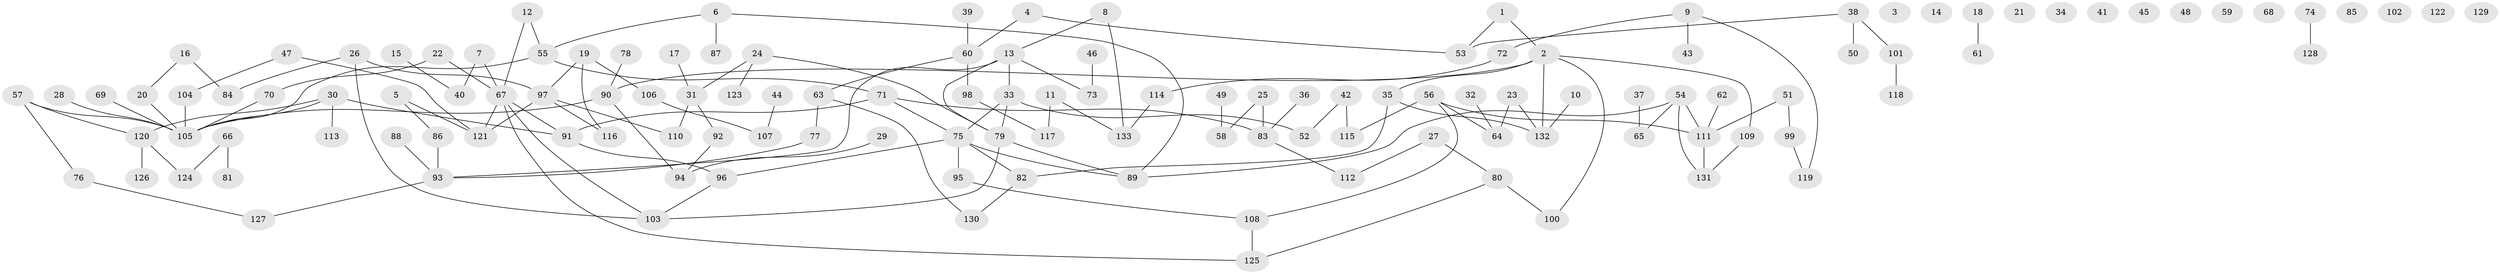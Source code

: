 // Generated by graph-tools (version 1.1) at 2025/40/03/09/25 04:40:40]
// undirected, 133 vertices, 149 edges
graph export_dot {
graph [start="1"]
  node [color=gray90,style=filled];
  1;
  2;
  3;
  4;
  5;
  6;
  7;
  8;
  9;
  10;
  11;
  12;
  13;
  14;
  15;
  16;
  17;
  18;
  19;
  20;
  21;
  22;
  23;
  24;
  25;
  26;
  27;
  28;
  29;
  30;
  31;
  32;
  33;
  34;
  35;
  36;
  37;
  38;
  39;
  40;
  41;
  42;
  43;
  44;
  45;
  46;
  47;
  48;
  49;
  50;
  51;
  52;
  53;
  54;
  55;
  56;
  57;
  58;
  59;
  60;
  61;
  62;
  63;
  64;
  65;
  66;
  67;
  68;
  69;
  70;
  71;
  72;
  73;
  74;
  75;
  76;
  77;
  78;
  79;
  80;
  81;
  82;
  83;
  84;
  85;
  86;
  87;
  88;
  89;
  90;
  91;
  92;
  93;
  94;
  95;
  96;
  97;
  98;
  99;
  100;
  101;
  102;
  103;
  104;
  105;
  106;
  107;
  108;
  109;
  110;
  111;
  112;
  113;
  114;
  115;
  116;
  117;
  118;
  119;
  120;
  121;
  122;
  123;
  124;
  125;
  126;
  127;
  128;
  129;
  130;
  131;
  132;
  133;
  1 -- 2;
  1 -- 53;
  2 -- 35;
  2 -- 90;
  2 -- 100;
  2 -- 109;
  2 -- 132;
  4 -- 53;
  4 -- 60;
  5 -- 86;
  5 -- 121;
  6 -- 55;
  6 -- 87;
  6 -- 89;
  7 -- 40;
  7 -- 67;
  8 -- 13;
  8 -- 133;
  9 -- 43;
  9 -- 72;
  9 -- 119;
  10 -- 132;
  11 -- 117;
  11 -- 133;
  12 -- 55;
  12 -- 67;
  13 -- 33;
  13 -- 73;
  13 -- 79;
  13 -- 93;
  15 -- 40;
  16 -- 20;
  16 -- 84;
  17 -- 31;
  18 -- 61;
  19 -- 97;
  19 -- 106;
  19 -- 116;
  20 -- 105;
  22 -- 67;
  22 -- 70;
  23 -- 64;
  23 -- 132;
  24 -- 31;
  24 -- 79;
  24 -- 123;
  25 -- 58;
  25 -- 83;
  26 -- 84;
  26 -- 97;
  26 -- 103;
  27 -- 80;
  27 -- 112;
  28 -- 105;
  29 -- 94;
  30 -- 91;
  30 -- 105;
  30 -- 113;
  30 -- 120;
  31 -- 92;
  31 -- 110;
  32 -- 64;
  33 -- 52;
  33 -- 75;
  33 -- 79;
  35 -- 82;
  35 -- 132;
  36 -- 83;
  37 -- 65;
  38 -- 50;
  38 -- 53;
  38 -- 101;
  39 -- 60;
  42 -- 52;
  42 -- 115;
  44 -- 107;
  46 -- 73;
  47 -- 104;
  47 -- 121;
  49 -- 58;
  51 -- 99;
  51 -- 111;
  54 -- 65;
  54 -- 89;
  54 -- 111;
  54 -- 131;
  55 -- 71;
  55 -- 105;
  56 -- 64;
  56 -- 108;
  56 -- 111;
  56 -- 115;
  57 -- 76;
  57 -- 105;
  57 -- 120;
  60 -- 63;
  60 -- 98;
  62 -- 111;
  63 -- 77;
  63 -- 130;
  66 -- 81;
  66 -- 124;
  67 -- 91;
  67 -- 103;
  67 -- 121;
  67 -- 125;
  69 -- 105;
  70 -- 105;
  71 -- 75;
  71 -- 83;
  71 -- 91;
  72 -- 114;
  74 -- 128;
  75 -- 82;
  75 -- 89;
  75 -- 95;
  75 -- 96;
  76 -- 127;
  77 -- 93;
  78 -- 90;
  79 -- 89;
  79 -- 103;
  80 -- 100;
  80 -- 125;
  82 -- 130;
  83 -- 112;
  86 -- 93;
  88 -- 93;
  90 -- 94;
  90 -- 105;
  91 -- 96;
  92 -- 94;
  93 -- 127;
  95 -- 108;
  96 -- 103;
  97 -- 110;
  97 -- 116;
  97 -- 121;
  98 -- 117;
  99 -- 119;
  101 -- 118;
  104 -- 105;
  106 -- 107;
  108 -- 125;
  109 -- 131;
  111 -- 131;
  114 -- 133;
  120 -- 124;
  120 -- 126;
}
